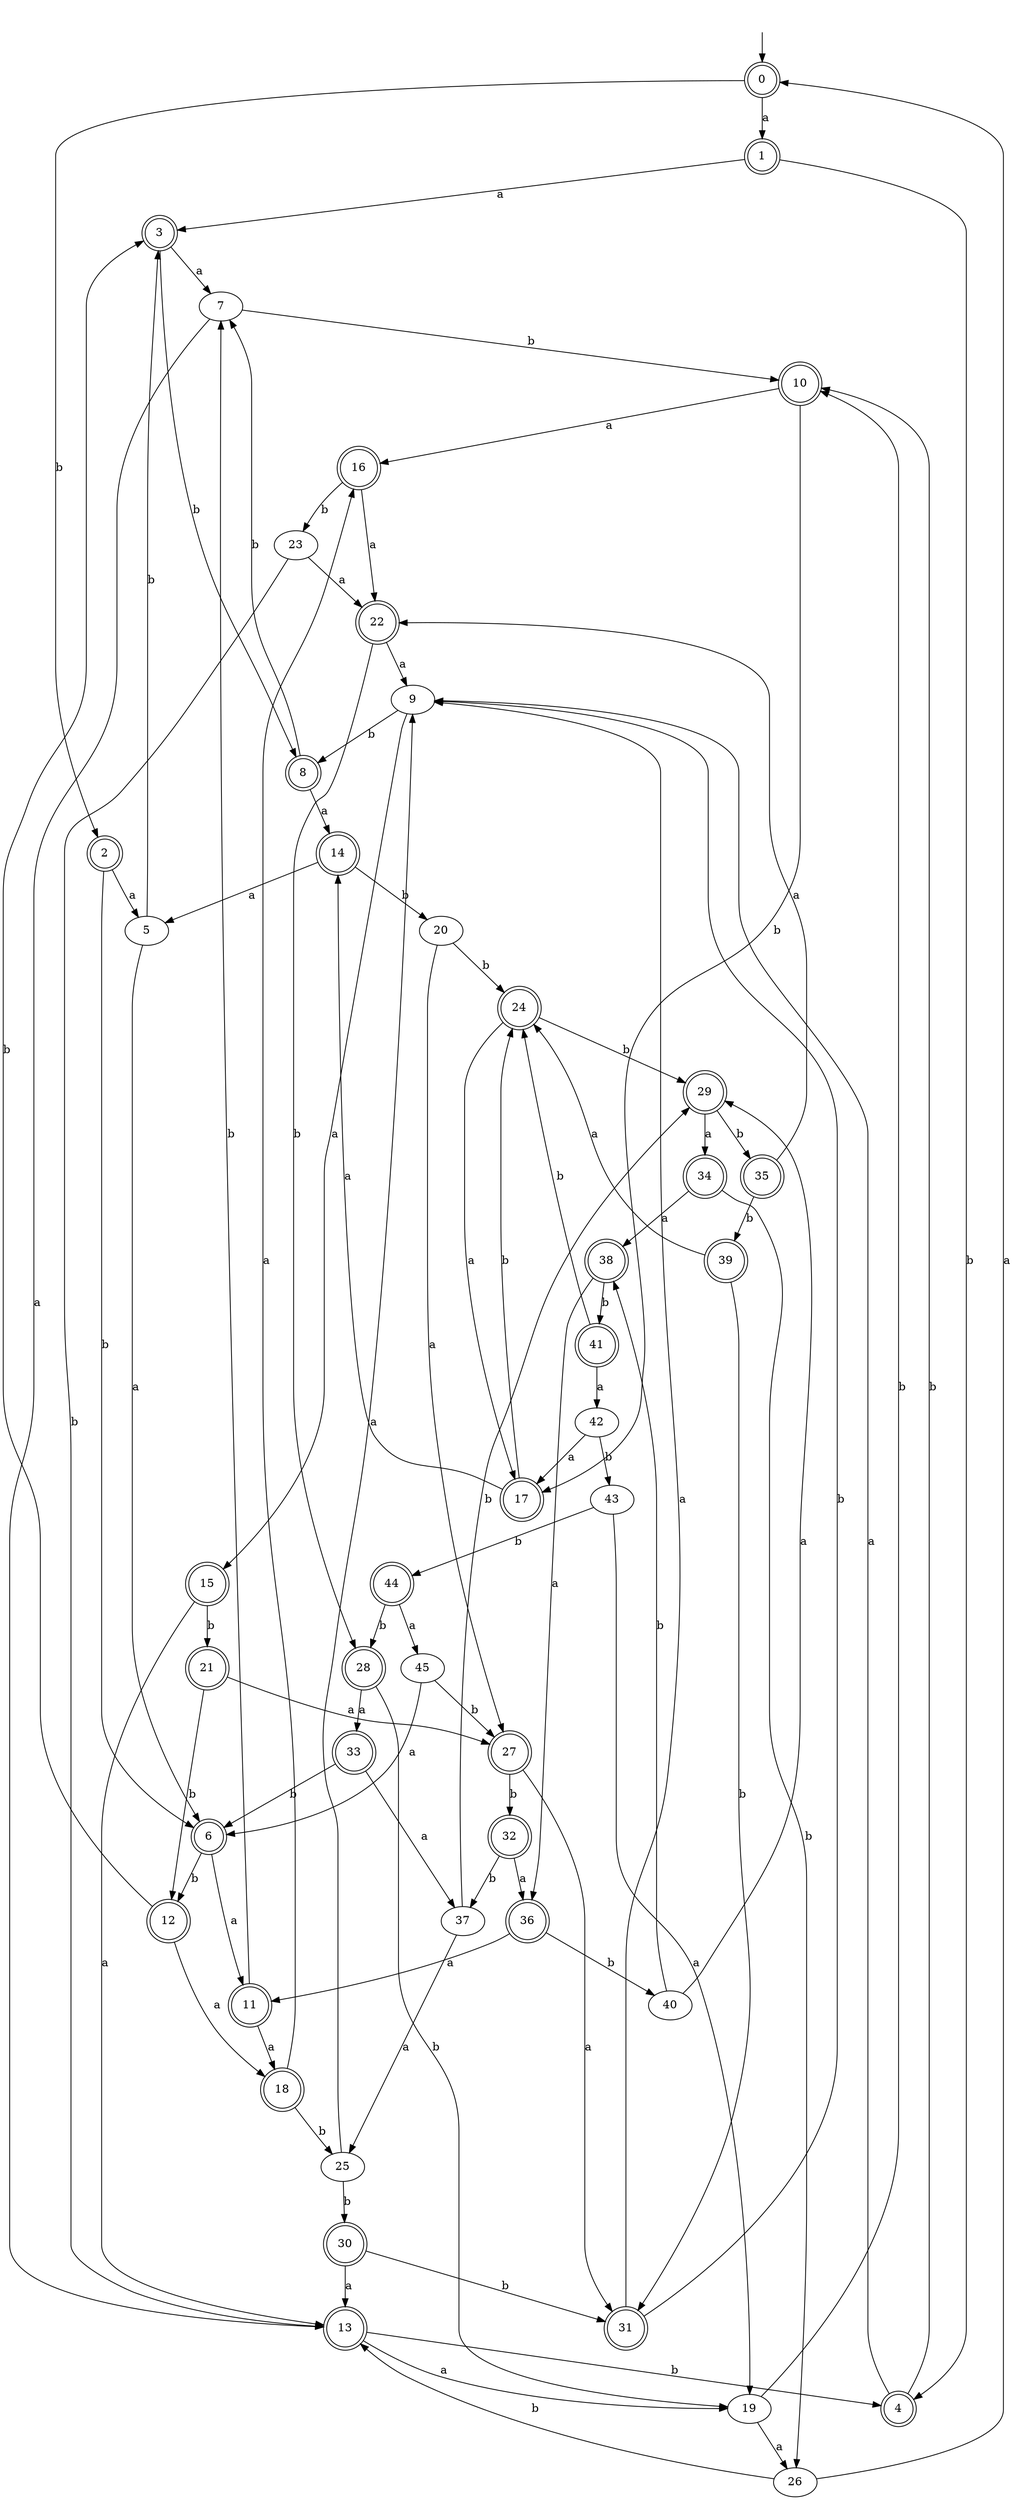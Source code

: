 digraph RandomDFA {
  __start0 [label="", shape=none];
  __start0 -> 0 [label=""];
  0 [shape=circle] [shape=doublecircle]
  0 -> 1 [label="a"]
  0 -> 2 [label="b"]
  1 [shape=doublecircle]
  1 -> 3 [label="a"]
  1 -> 4 [label="b"]
  2 [shape=doublecircle]
  2 -> 5 [label="a"]
  2 -> 6 [label="b"]
  3 [shape=doublecircle]
  3 -> 7 [label="a"]
  3 -> 8 [label="b"]
  4 [shape=doublecircle]
  4 -> 9 [label="a"]
  4 -> 10 [label="b"]
  5
  5 -> 6 [label="a"]
  5 -> 3 [label="b"]
  6 [shape=doublecircle]
  6 -> 11 [label="a"]
  6 -> 12 [label="b"]
  7
  7 -> 13 [label="a"]
  7 -> 10 [label="b"]
  8 [shape=doublecircle]
  8 -> 14 [label="a"]
  8 -> 7 [label="b"]
  9
  9 -> 15 [label="a"]
  9 -> 8 [label="b"]
  10 [shape=doublecircle]
  10 -> 16 [label="a"]
  10 -> 17 [label="b"]
  11 [shape=doublecircle]
  11 -> 18 [label="a"]
  11 -> 7 [label="b"]
  12 [shape=doublecircle]
  12 -> 18 [label="a"]
  12 -> 3 [label="b"]
  13 [shape=doublecircle]
  13 -> 19 [label="a"]
  13 -> 4 [label="b"]
  14 [shape=doublecircle]
  14 -> 5 [label="a"]
  14 -> 20 [label="b"]
  15 [shape=doublecircle]
  15 -> 13 [label="a"]
  15 -> 21 [label="b"]
  16 [shape=doublecircle]
  16 -> 22 [label="a"]
  16 -> 23 [label="b"]
  17 [shape=doublecircle]
  17 -> 14 [label="a"]
  17 -> 24 [label="b"]
  18 [shape=doublecircle]
  18 -> 16 [label="a"]
  18 -> 25 [label="b"]
  19
  19 -> 26 [label="a"]
  19 -> 10 [label="b"]
  20
  20 -> 27 [label="a"]
  20 -> 24 [label="b"]
  21 [shape=doublecircle]
  21 -> 27 [label="a"]
  21 -> 12 [label="b"]
  22 [shape=doublecircle]
  22 -> 9 [label="a"]
  22 -> 28 [label="b"]
  23
  23 -> 22 [label="a"]
  23 -> 13 [label="b"]
  24 [shape=doublecircle]
  24 -> 17 [label="a"]
  24 -> 29 [label="b"]
  25
  25 -> 9 [label="a"]
  25 -> 30 [label="b"]
  26
  26 -> 0 [label="a"]
  26 -> 13 [label="b"]
  27 [shape=doublecircle]
  27 -> 31 [label="a"]
  27 -> 32 [label="b"]
  28 [shape=doublecircle]
  28 -> 33 [label="a"]
  28 -> 19 [label="b"]
  29 [shape=doublecircle]
  29 -> 34 [label="a"]
  29 -> 35 [label="b"]
  30 [shape=doublecircle]
  30 -> 13 [label="a"]
  30 -> 31 [label="b"]
  31 [shape=doublecircle]
  31 -> 9 [label="a"]
  31 -> 9 [label="b"]
  32 [shape=doublecircle]
  32 -> 36 [label="a"]
  32 -> 37 [label="b"]
  33 [shape=doublecircle]
  33 -> 37 [label="a"]
  33 -> 6 [label="b"]
  34 [shape=doublecircle]
  34 -> 38 [label="a"]
  34 -> 26 [label="b"]
  35 [shape=doublecircle]
  35 -> 22 [label="a"]
  35 -> 39 [label="b"]
  36 [shape=doublecircle]
  36 -> 11 [label="a"]
  36 -> 40 [label="b"]
  37
  37 -> 25 [label="a"]
  37 -> 29 [label="b"]
  38 [shape=doublecircle]
  38 -> 36 [label="a"]
  38 -> 41 [label="b"]
  39 [shape=doublecircle]
  39 -> 24 [label="a"]
  39 -> 31 [label="b"]
  40
  40 -> 29 [label="a"]
  40 -> 38 [label="b"]
  41 [shape=doublecircle]
  41 -> 42 [label="a"]
  41 -> 24 [label="b"]
  42
  42 -> 17 [label="a"]
  42 -> 43 [label="b"]
  43
  43 -> 19 [label="a"]
  43 -> 44 [label="b"]
  44 [shape=doublecircle]
  44 -> 45 [label="a"]
  44 -> 28 [label="b"]
  45
  45 -> 6 [label="a"]
  45 -> 27 [label="b"]
}
